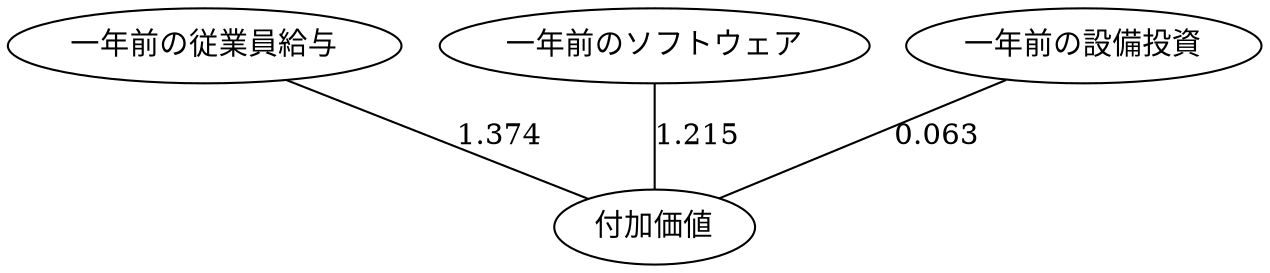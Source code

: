 graph model2 {
	"一年前の従業員給与" -- "付加価値" [label=1.374]
	"一年前のソフトウェア" -- "付加価値" [label=1.215]
	"一年前の設備投資" -- "付加価値" [label=0.063]
}
